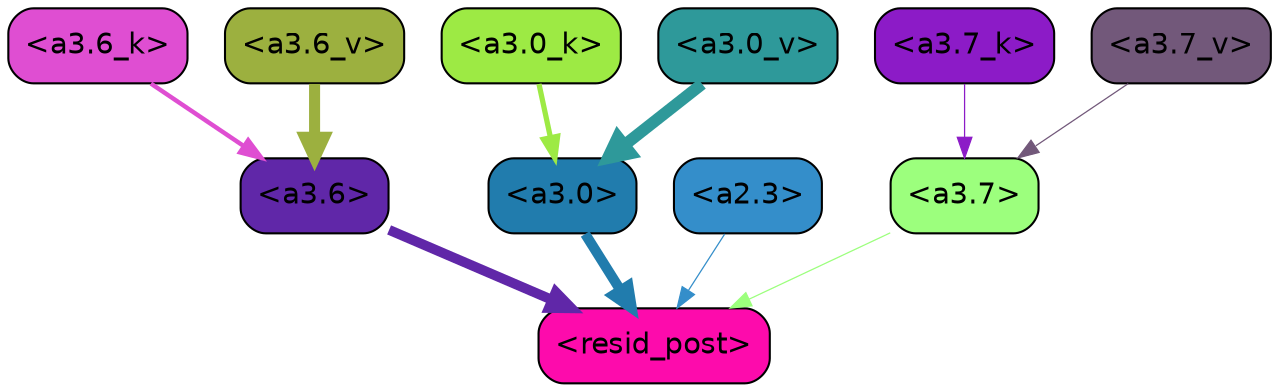 strict digraph "" {
	graph [bgcolor=transparent,
		layout=dot,
		overlap=false,
		splines=true
	];
	"<a3.7>"	[color=black,
		fillcolor="#9cff7d",
		fontname=Helvetica,
		shape=box,
		style="filled, rounded"];
	"<resid_post>"	[color=black,
		fillcolor="#fd0bac",
		fontname=Helvetica,
		shape=box,
		style="filled, rounded"];
	"<a3.7>" -> "<resid_post>"	[color="#9cff7d",
		penwidth=0.6];
	"<a3.6>"	[color=black,
		fillcolor="#6027a8",
		fontname=Helvetica,
		shape=box,
		style="filled, rounded"];
	"<a3.6>" -> "<resid_post>"	[color="#6027a8",
		penwidth=4.746312499046326];
	"<a3.0>"	[color=black,
		fillcolor="#217cad",
		fontname=Helvetica,
		shape=box,
		style="filled, rounded"];
	"<a3.0>" -> "<resid_post>"	[color="#217cad",
		penwidth=4.896343111991882];
	"<a2.3>"	[color=black,
		fillcolor="#348eca",
		fontname=Helvetica,
		shape=box,
		style="filled, rounded"];
	"<a2.3>" -> "<resid_post>"	[color="#348eca",
		penwidth=0.6];
	"<a3.7_k>"	[color=black,
		fillcolor="#8c1bc7",
		fontname=Helvetica,
		shape=box,
		style="filled, rounded"];
	"<a3.7_k>" -> "<a3.7>"	[color="#8c1bc7",
		penwidth=0.6];
	"<a3.6_k>"	[color=black,
		fillcolor="#df4ed2",
		fontname=Helvetica,
		shape=box,
		style="filled, rounded"];
	"<a3.6_k>" -> "<a3.6>"	[color="#df4ed2",
		penwidth=2.13908451795578];
	"<a3.0_k>"	[color=black,
		fillcolor="#9dea44",
		fontname=Helvetica,
		shape=box,
		style="filled, rounded"];
	"<a3.0_k>" -> "<a3.0>"	[color="#9dea44",
		penwidth=2.520303964614868];
	"<a3.7_v>"	[color=black,
		fillcolor="#72587a",
		fontname=Helvetica,
		shape=box,
		style="filled, rounded"];
	"<a3.7_v>" -> "<a3.7>"	[color="#72587a",
		penwidth=0.6];
	"<a3.6_v>"	[color=black,
		fillcolor="#9cb03f",
		fontname=Helvetica,
		shape=box,
		style="filled, rounded"];
	"<a3.6_v>" -> "<a3.6>"	[color="#9cb03f",
		penwidth=5.297133803367615];
	"<a3.0_v>"	[color=black,
		fillcolor="#2e999a",
		fontname=Helvetica,
		shape=box,
		style="filled, rounded"];
	"<a3.0_v>" -> "<a3.0>"	[color="#2e999a",
		penwidth=5.680712580680847];
}
